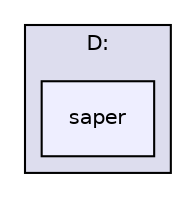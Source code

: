 digraph G {
  compound=true
  node [ fontsize=10, fontname="Helvetica"];
  edge [ labelfontsize=9, labelfontname="Helvetica"];
  subgraph clusterdir_000000 {
    graph [ bgcolor="#ddddee", pencolor="black", label="D:" fontname="Helvetica", fontsize=10, URL="dir_000000.html"]
  dir_000001 [shape=box, label="saper", style="filled", fillcolor="#eeeeff", pencolor="black", URL="dir_000001.html"];
  }
}
